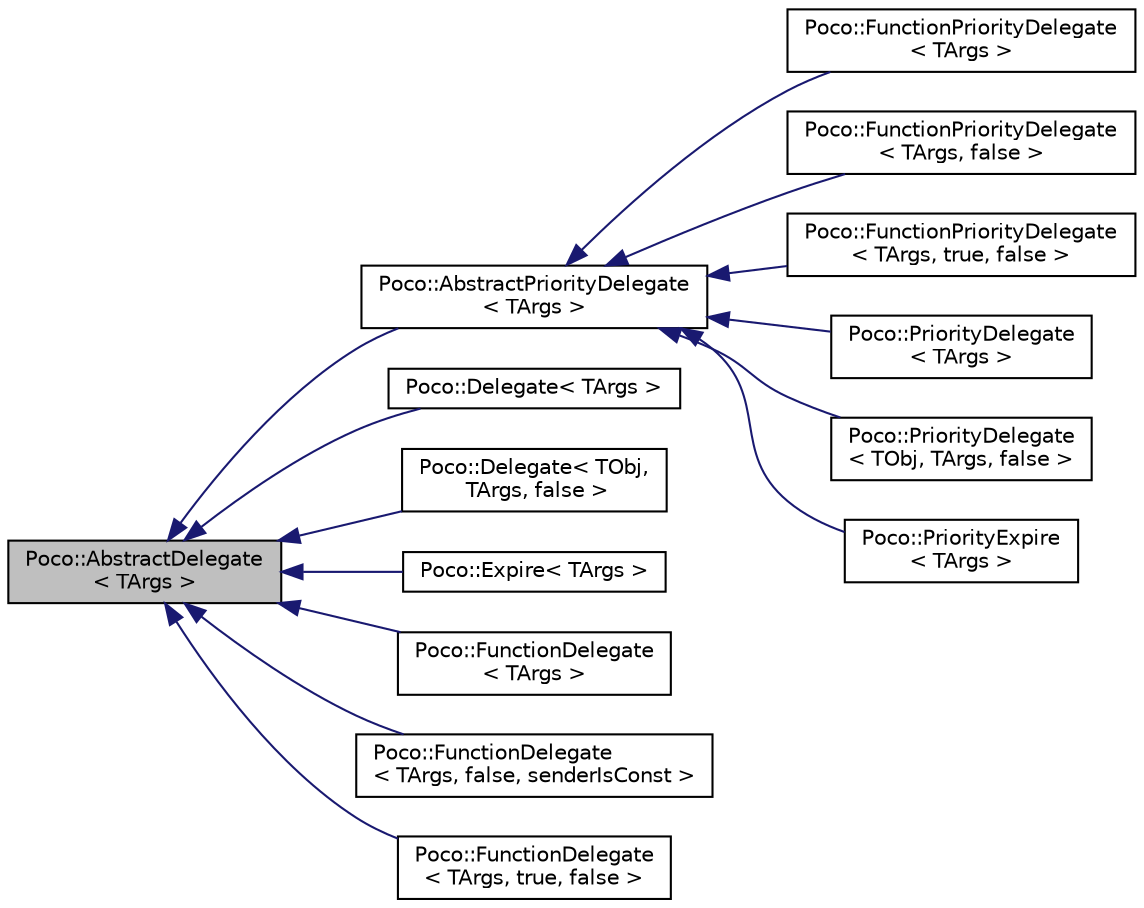 digraph "Poco::AbstractDelegate&lt; TArgs &gt;"
{
 // LATEX_PDF_SIZE
  edge [fontname="Helvetica",fontsize="10",labelfontname="Helvetica",labelfontsize="10"];
  node [fontname="Helvetica",fontsize="10",shape=record];
  rankdir="LR";
  Node1 [label="Poco::AbstractDelegate\l\< TArgs \>",height=0.2,width=0.4,color="black", fillcolor="grey75", style="filled", fontcolor="black",tooltip="Base class for Delegate and Expire."];
  Node1 -> Node2 [dir="back",color="midnightblue",fontsize="10",style="solid"];
  Node2 [label="Poco::AbstractPriorityDelegate\l\< TArgs \>",height=0.2,width=0.4,color="black", fillcolor="white", style="filled",URL="$classPoco_1_1AbstractPriorityDelegate.html",tooltip=" "];
  Node2 -> Node3 [dir="back",color="midnightblue",fontsize="10",style="solid"];
  Node3 [label="Poco::FunctionPriorityDelegate\l\< TArgs \>",height=0.2,width=0.4,color="black", fillcolor="white", style="filled",URL="$classPoco_1_1FunctionPriorityDelegate.html",tooltip=" "];
  Node2 -> Node4 [dir="back",color="midnightblue",fontsize="10",style="solid"];
  Node4 [label="Poco::FunctionPriorityDelegate\l\< TArgs, false \>",height=0.2,width=0.4,color="black", fillcolor="white", style="filled",URL="$classPoco_1_1FunctionPriorityDelegate_3_01TArgs_00_01false_01_4.html",tooltip=" "];
  Node2 -> Node5 [dir="back",color="midnightblue",fontsize="10",style="solid"];
  Node5 [label="Poco::FunctionPriorityDelegate\l\< TArgs, true, false \>",height=0.2,width=0.4,color="black", fillcolor="white", style="filled",URL="$classPoco_1_1FunctionPriorityDelegate_3_01TArgs_00_01true_00_01false_01_4.html",tooltip=" "];
  Node2 -> Node6 [dir="back",color="midnightblue",fontsize="10",style="solid"];
  Node6 [label="Poco::PriorityDelegate\l\< TArgs \>",height=0.2,width=0.4,color="black", fillcolor="white", style="filled",URL="$classPoco_1_1PriorityDelegate.html",tooltip=" "];
  Node2 -> Node7 [dir="back",color="midnightblue",fontsize="10",style="solid"];
  Node7 [label="Poco::PriorityDelegate\l\< TObj, TArgs, false \>",height=0.2,width=0.4,color="black", fillcolor="white", style="filled",URL="$classPoco_1_1PriorityDelegate_3_01TObj_00_01TArgs_00_01false_01_4.html",tooltip=" "];
  Node2 -> Node8 [dir="back",color="midnightblue",fontsize="10",style="solid"];
  Node8 [label="Poco::PriorityExpire\l\< TArgs \>",height=0.2,width=0.4,color="black", fillcolor="white", style="filled",URL="$classPoco_1_1PriorityExpire.html",tooltip=" "];
  Node1 -> Node9 [dir="back",color="midnightblue",fontsize="10",style="solid"];
  Node9 [label="Poco::Delegate\< TArgs \>",height=0.2,width=0.4,color="black", fillcolor="white", style="filled",URL="$classPoco_1_1Delegate.html",tooltip=" "];
  Node1 -> Node10 [dir="back",color="midnightblue",fontsize="10",style="solid"];
  Node10 [label="Poco::Delegate\< TObj,\l TArgs, false \>",height=0.2,width=0.4,color="black", fillcolor="white", style="filled",URL="$classPoco_1_1Delegate_3_01TObj_00_01TArgs_00_01false_01_4.html",tooltip=" "];
  Node1 -> Node11 [dir="back",color="midnightblue",fontsize="10",style="solid"];
  Node11 [label="Poco::Expire\< TArgs \>",height=0.2,width=0.4,color="black", fillcolor="white", style="filled",URL="$classPoco_1_1Expire.html",tooltip=" "];
  Node1 -> Node12 [dir="back",color="midnightblue",fontsize="10",style="solid"];
  Node12 [label="Poco::FunctionDelegate\l\< TArgs \>",height=0.2,width=0.4,color="black", fillcolor="white", style="filled",URL="$classPoco_1_1FunctionDelegate.html",tooltip=" "];
  Node1 -> Node13 [dir="back",color="midnightblue",fontsize="10",style="solid"];
  Node13 [label="Poco::FunctionDelegate\l\< TArgs, false, senderIsConst \>",height=0.2,width=0.4,color="black", fillcolor="white", style="filled",URL="$classPoco_1_1FunctionDelegate_3_01TArgs_00_01false_00_01senderIsConst_01_4.html",tooltip=" "];
  Node1 -> Node14 [dir="back",color="midnightblue",fontsize="10",style="solid"];
  Node14 [label="Poco::FunctionDelegate\l\< TArgs, true, false \>",height=0.2,width=0.4,color="black", fillcolor="white", style="filled",URL="$classPoco_1_1FunctionDelegate_3_01TArgs_00_01true_00_01false_01_4.html",tooltip=" "];
}
